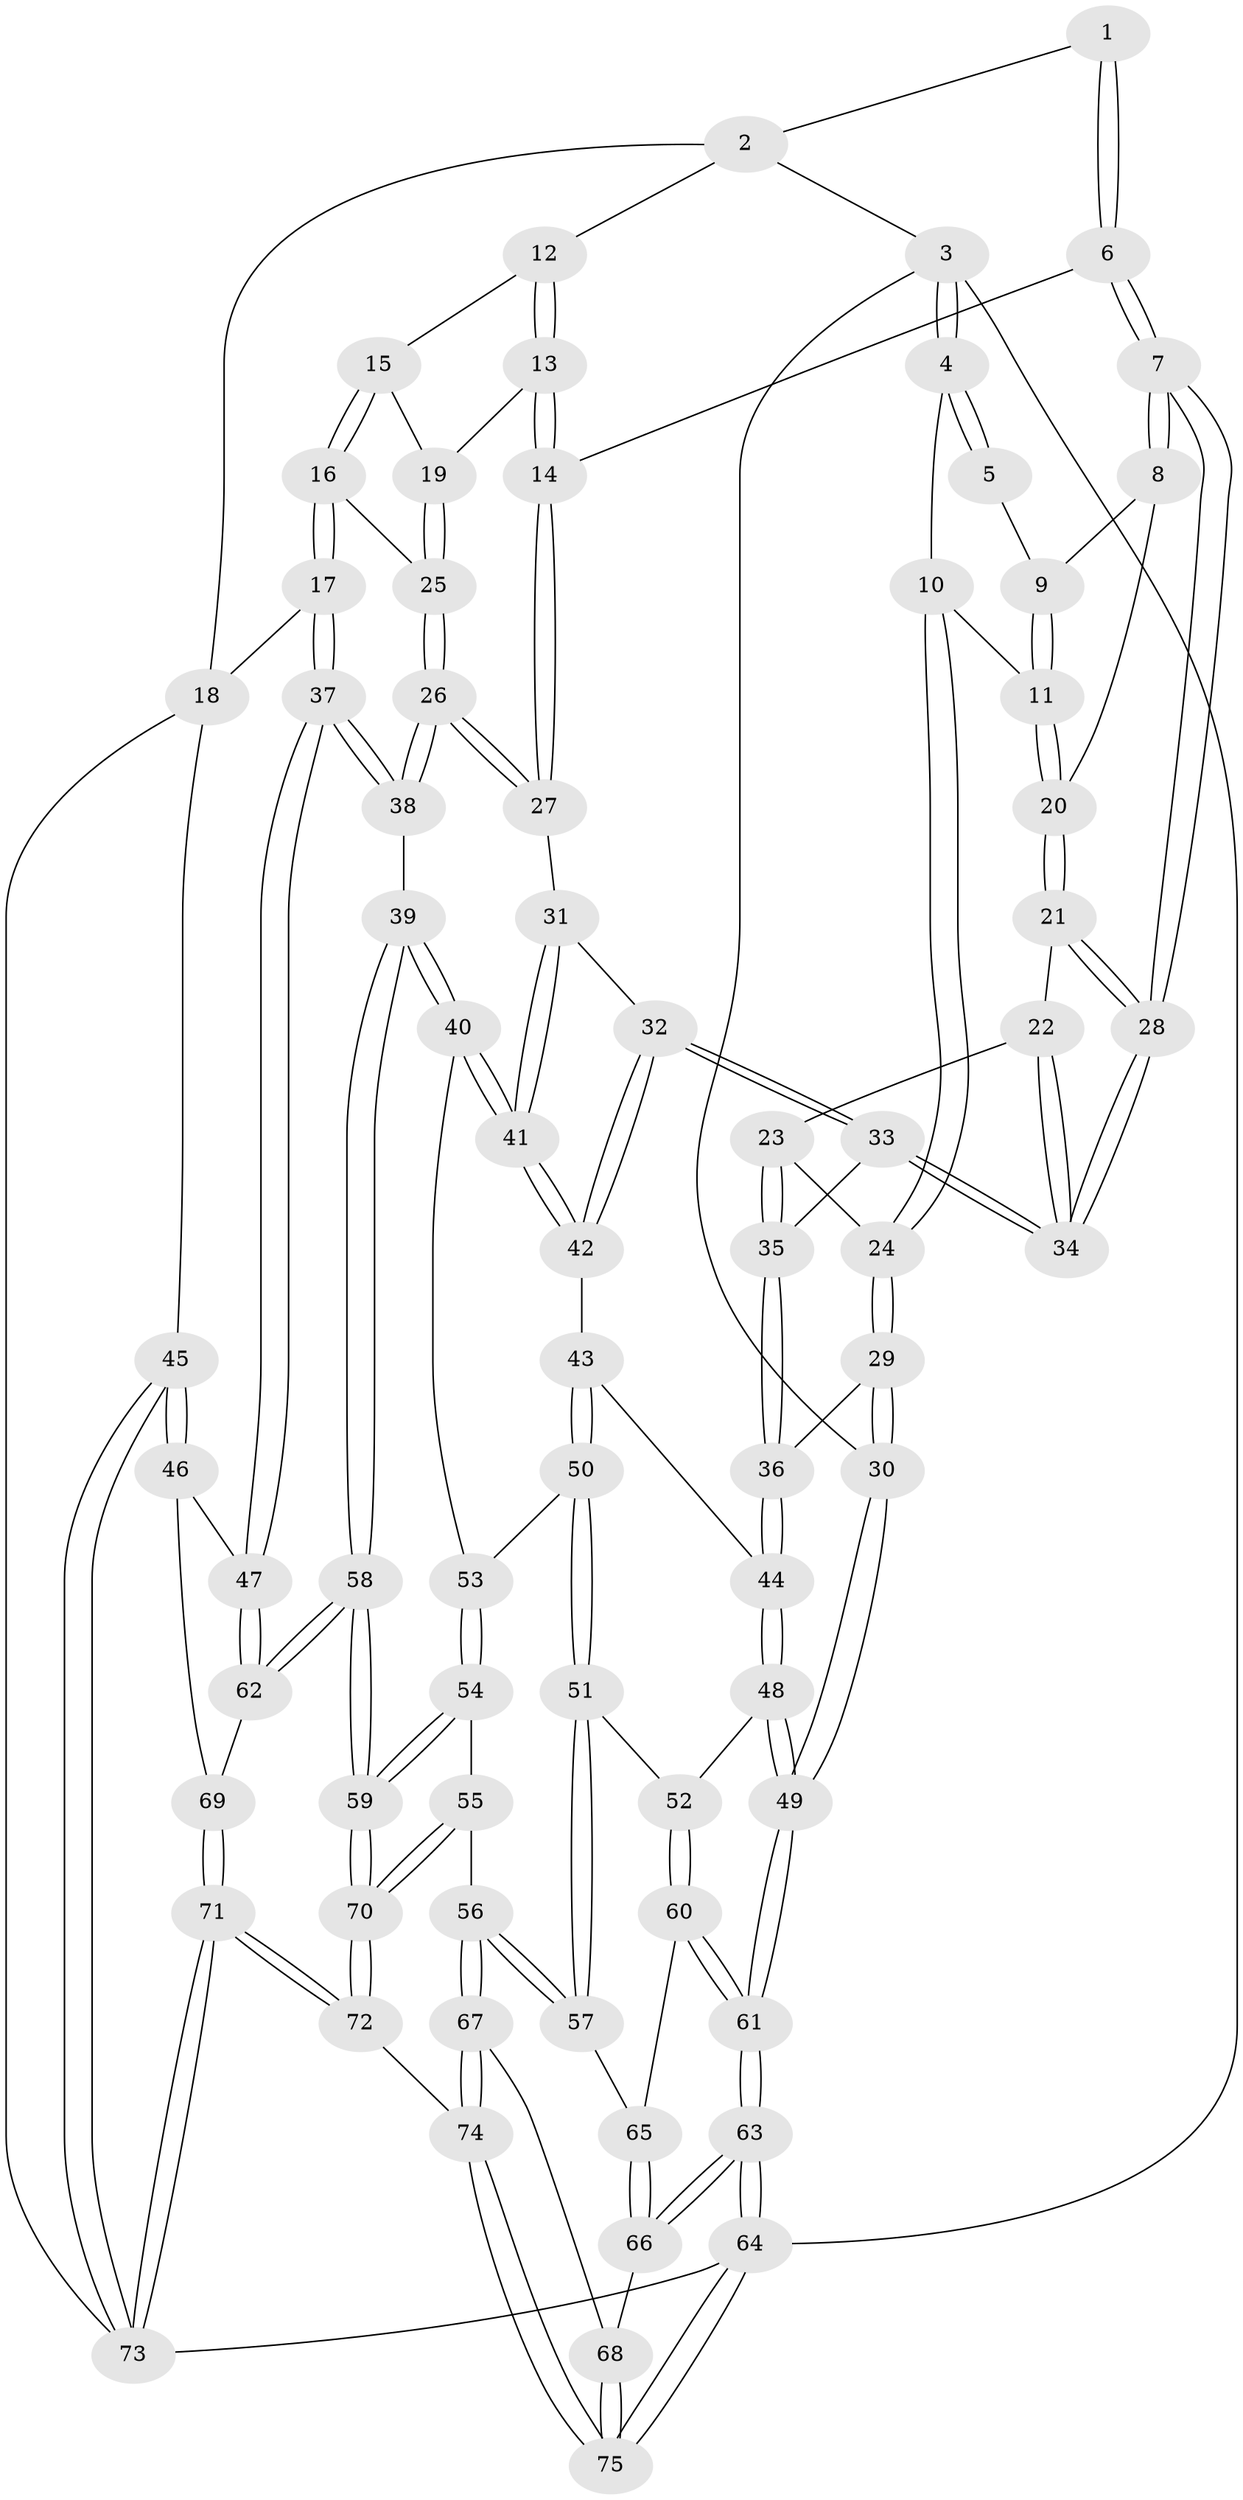 // Generated by graph-tools (version 1.1) at 2025/27/03/09/25 03:27:03]
// undirected, 75 vertices, 184 edges
graph export_dot {
graph [start="1"]
  node [color=gray90,style=filled];
  1 [pos="+0.515926480314493+0"];
  2 [pos="+0.6987108168500465+0"];
  3 [pos="+0+0"];
  4 [pos="+0+0"];
  5 [pos="+0.3094221043568894+0"];
  6 [pos="+0.45168319854218636+0.2798279590874528"];
  7 [pos="+0.4389254841715787+0.2853274036368983"];
  8 [pos="+0.3590682668623111+0.24462110211819862"];
  9 [pos="+0.300673551522266+0.11737732174088596"];
  10 [pos="+0.05246644983518778+0.1573561876576053"];
  11 [pos="+0.1999634019383875+0.2573799043165406"];
  12 [pos="+0.7078995157190481+0"];
  13 [pos="+0.5778185874494074+0.2757074802257554"];
  14 [pos="+0.4959716276253515+0.2949687664367044"];
  15 [pos="+0.771904207701811+0.06881519292143237"];
  16 [pos="+0.8557061556268155+0.24192389621108545"];
  17 [pos="+1+0.31028172130178394"];
  18 [pos="+1+0.3144278080774303"];
  19 [pos="+0.6161773950553937+0.29173676961459594"];
  20 [pos="+0.21381126568847492+0.2822630806962655"];
  21 [pos="+0.2137365597783149+0.29524822935173883"];
  22 [pos="+0.18063580366264437+0.3583289162987528"];
  23 [pos="+0.15887102734001257+0.3921320891388863"];
  24 [pos="+0.07203227949009267+0.39973379001744996"];
  25 [pos="+0.7314918987420664+0.36858974224274066"];
  26 [pos="+0.7009964720381198+0.46876753206886995"];
  27 [pos="+0.5593760561521871+0.422100591465289"];
  28 [pos="+0.3710411183055344+0.40496771064461157"];
  29 [pos="+0.005434323598387788+0.44663784985874766"];
  30 [pos="+0+0.5183214431698123"];
  31 [pos="+0.4640324134533417+0.4855995048529523"];
  32 [pos="+0.37071673881288797+0.461003186738237"];
  33 [pos="+0.36707418740957054+0.4506976156968833"];
  34 [pos="+0.36791190291373627+0.43346181732679373"];
  35 [pos="+0.1927923717857903+0.4393693028152277"];
  36 [pos="+0.1845415248881879+0.5702207542008788"];
  37 [pos="+0.789641045164725+0.6276958286263246"];
  38 [pos="+0.7290897519162743+0.6078597519602446"];
  39 [pos="+0.7187306904238856+0.6136804486172567"];
  40 [pos="+0.5548925448238018+0.6162665338910192"];
  41 [pos="+0.5428883107697534+0.6034202560129927"];
  42 [pos="+0.33394994978386583+0.5585054797342279"];
  43 [pos="+0.3172377239030123+0.587823987108383"];
  44 [pos="+0.1875415308370295+0.5782400151247195"];
  45 [pos="+1+0.7898860939411315"];
  46 [pos="+0.9397694697912367+0.7414955852268336"];
  47 [pos="+0.8666204604905393+0.6884671171922307"];
  48 [pos="+0.10357543553449378+0.6812549080632365"];
  49 [pos="+0+0.620620218485022"];
  50 [pos="+0.35199226337834877+0.680622844892762"];
  51 [pos="+0.3052670680605533+0.7443906099426921"];
  52 [pos="+0.11561649840093455+0.7003607245203016"];
  53 [pos="+0.449560893926658+0.7019654345354425"];
  54 [pos="+0.4540000283021244+0.7145213969738885"];
  55 [pos="+0.3687183286405185+0.891070559693065"];
  56 [pos="+0.3339650065256838+0.8939722055941384"];
  57 [pos="+0.3003167842653482+0.8082919135113716"];
  58 [pos="+0.5875584771460778+0.8846957829825722"];
  59 [pos="+0.5687088164769852+0.8991427791864749"];
  60 [pos="+0.12982082155584318+0.825220303149756"];
  61 [pos="+0+0.8998671844350269"];
  62 [pos="+0.6763540161274997+0.8894593595077878"];
  63 [pos="+0+1"];
  64 [pos="+0+1"];
  65 [pos="+0.13124570409933875+0.827363545980677"];
  66 [pos="+0.1405525317818783+0.8994386461185079"];
  67 [pos="+0.3184510331729678+0.9173487843709048"];
  68 [pos="+0.1616211027318432+0.9291215221489532"];
  69 [pos="+0.7901406090103764+0.9063926456802681"];
  70 [pos="+0.5608566402955664+0.9140823660585541"];
  71 [pos="+0.8261461257142989+1"];
  72 [pos="+0.5852374934068729+1"];
  73 [pos="+1+1"];
  74 [pos="+0.3248045564288521+1"];
  75 [pos="+0.08928487013589467+1"];
  1 -- 2;
  1 -- 6;
  1 -- 6;
  2 -- 3;
  2 -- 12;
  2 -- 18;
  3 -- 4;
  3 -- 4;
  3 -- 30;
  3 -- 64;
  4 -- 5;
  4 -- 5;
  4 -- 10;
  5 -- 9;
  6 -- 7;
  6 -- 7;
  6 -- 14;
  7 -- 8;
  7 -- 8;
  7 -- 28;
  7 -- 28;
  8 -- 9;
  8 -- 20;
  9 -- 11;
  9 -- 11;
  10 -- 11;
  10 -- 24;
  10 -- 24;
  11 -- 20;
  11 -- 20;
  12 -- 13;
  12 -- 13;
  12 -- 15;
  13 -- 14;
  13 -- 14;
  13 -- 19;
  14 -- 27;
  14 -- 27;
  15 -- 16;
  15 -- 16;
  15 -- 19;
  16 -- 17;
  16 -- 17;
  16 -- 25;
  17 -- 18;
  17 -- 37;
  17 -- 37;
  18 -- 45;
  18 -- 73;
  19 -- 25;
  19 -- 25;
  20 -- 21;
  20 -- 21;
  21 -- 22;
  21 -- 28;
  21 -- 28;
  22 -- 23;
  22 -- 34;
  22 -- 34;
  23 -- 24;
  23 -- 35;
  23 -- 35;
  24 -- 29;
  24 -- 29;
  25 -- 26;
  25 -- 26;
  26 -- 27;
  26 -- 27;
  26 -- 38;
  26 -- 38;
  27 -- 31;
  28 -- 34;
  28 -- 34;
  29 -- 30;
  29 -- 30;
  29 -- 36;
  30 -- 49;
  30 -- 49;
  31 -- 32;
  31 -- 41;
  31 -- 41;
  32 -- 33;
  32 -- 33;
  32 -- 42;
  32 -- 42;
  33 -- 34;
  33 -- 34;
  33 -- 35;
  35 -- 36;
  35 -- 36;
  36 -- 44;
  36 -- 44;
  37 -- 38;
  37 -- 38;
  37 -- 47;
  37 -- 47;
  38 -- 39;
  39 -- 40;
  39 -- 40;
  39 -- 58;
  39 -- 58;
  40 -- 41;
  40 -- 41;
  40 -- 53;
  41 -- 42;
  41 -- 42;
  42 -- 43;
  43 -- 44;
  43 -- 50;
  43 -- 50;
  44 -- 48;
  44 -- 48;
  45 -- 46;
  45 -- 46;
  45 -- 73;
  45 -- 73;
  46 -- 47;
  46 -- 69;
  47 -- 62;
  47 -- 62;
  48 -- 49;
  48 -- 49;
  48 -- 52;
  49 -- 61;
  49 -- 61;
  50 -- 51;
  50 -- 51;
  50 -- 53;
  51 -- 52;
  51 -- 57;
  51 -- 57;
  52 -- 60;
  52 -- 60;
  53 -- 54;
  53 -- 54;
  54 -- 55;
  54 -- 59;
  54 -- 59;
  55 -- 56;
  55 -- 70;
  55 -- 70;
  56 -- 57;
  56 -- 57;
  56 -- 67;
  56 -- 67;
  57 -- 65;
  58 -- 59;
  58 -- 59;
  58 -- 62;
  58 -- 62;
  59 -- 70;
  59 -- 70;
  60 -- 61;
  60 -- 61;
  60 -- 65;
  61 -- 63;
  61 -- 63;
  62 -- 69;
  63 -- 64;
  63 -- 64;
  63 -- 66;
  63 -- 66;
  64 -- 75;
  64 -- 75;
  64 -- 73;
  65 -- 66;
  65 -- 66;
  66 -- 68;
  67 -- 68;
  67 -- 74;
  67 -- 74;
  68 -- 75;
  68 -- 75;
  69 -- 71;
  69 -- 71;
  70 -- 72;
  70 -- 72;
  71 -- 72;
  71 -- 72;
  71 -- 73;
  71 -- 73;
  72 -- 74;
  74 -- 75;
  74 -- 75;
}
